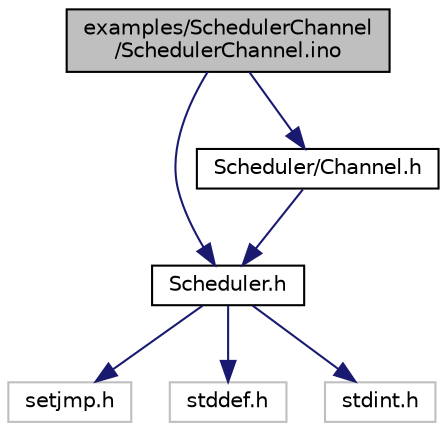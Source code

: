 digraph "examples/SchedulerChannel/SchedulerChannel.ino"
{
  edge [fontname="Helvetica",fontsize="10",labelfontname="Helvetica",labelfontsize="10"];
  node [fontname="Helvetica",fontsize="10",shape=record];
  Node1 [label="examples/SchedulerChannel\l/SchedulerChannel.ino",height=0.2,width=0.4,color="black", fillcolor="grey75", style="filled", fontcolor="black"];
  Node1 -> Node2 [color="midnightblue",fontsize="10",style="solid",fontname="Helvetica"];
  Node2 [label="Scheduler.h",height=0.2,width=0.4,color="black", fillcolor="white", style="filled",URL="$d7/d7f/Scheduler_8h.html"];
  Node2 -> Node3 [color="midnightblue",fontsize="10",style="solid",fontname="Helvetica"];
  Node3 [label="setjmp.h",height=0.2,width=0.4,color="grey75", fillcolor="white", style="filled"];
  Node2 -> Node4 [color="midnightblue",fontsize="10",style="solid",fontname="Helvetica"];
  Node4 [label="stddef.h",height=0.2,width=0.4,color="grey75", fillcolor="white", style="filled"];
  Node2 -> Node5 [color="midnightblue",fontsize="10",style="solid",fontname="Helvetica"];
  Node5 [label="stdint.h",height=0.2,width=0.4,color="grey75", fillcolor="white", style="filled"];
  Node1 -> Node6 [color="midnightblue",fontsize="10",style="solid",fontname="Helvetica"];
  Node6 [label="Scheduler/Channel.h",height=0.2,width=0.4,color="black", fillcolor="white", style="filled",URL="$de/d03/Channel_8h.html"];
  Node6 -> Node2 [color="midnightblue",fontsize="10",style="solid",fontname="Helvetica"];
}
